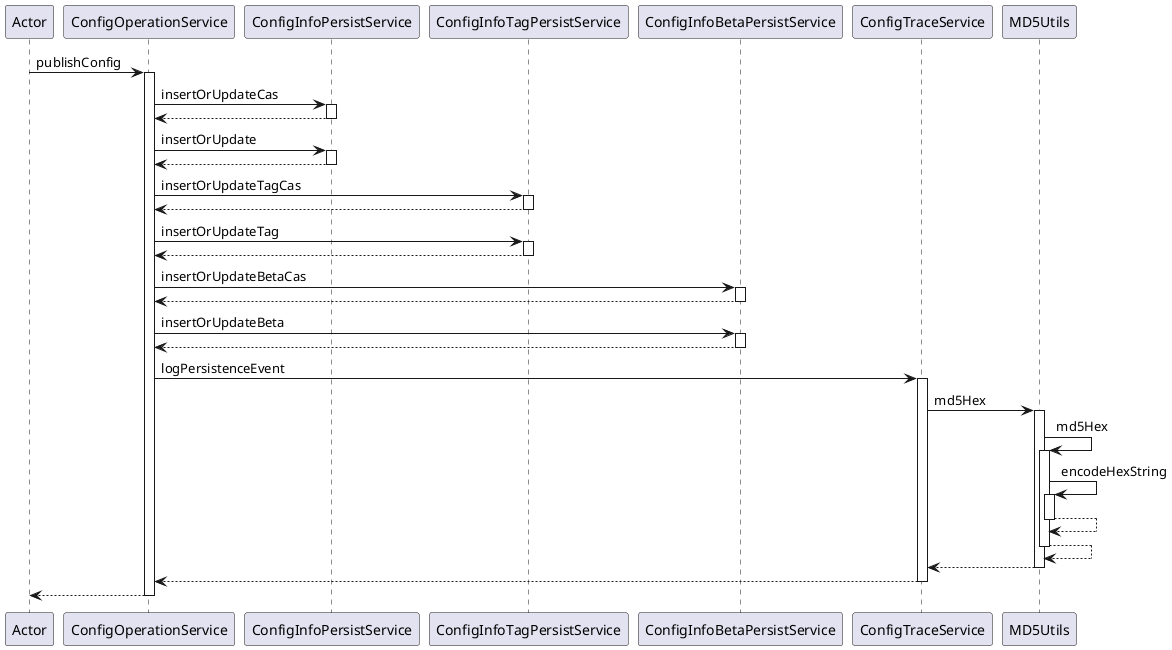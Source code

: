 @startuml
participant Actor
Actor -> ConfigOperationService : publishConfig
activate ConfigOperationService
ConfigOperationService -> ConfigInfoPersistService : insertOrUpdateCas
activate ConfigInfoPersistService
ConfigInfoPersistService --> ConfigOperationService
deactivate ConfigInfoPersistService
ConfigOperationService -> ConfigInfoPersistService : insertOrUpdate
activate ConfigInfoPersistService
ConfigInfoPersistService --> ConfigOperationService
deactivate ConfigInfoPersistService
ConfigOperationService -> ConfigInfoTagPersistService : insertOrUpdateTagCas
activate ConfigInfoTagPersistService
ConfigInfoTagPersistService --> ConfigOperationService
deactivate ConfigInfoTagPersistService
ConfigOperationService -> ConfigInfoTagPersistService : insertOrUpdateTag
activate ConfigInfoTagPersistService
ConfigInfoTagPersistService --> ConfigOperationService
deactivate ConfigInfoTagPersistService
ConfigOperationService -> ConfigInfoBetaPersistService : insertOrUpdateBetaCas
activate ConfigInfoBetaPersistService
ConfigInfoBetaPersistService --> ConfigOperationService
deactivate ConfigInfoBetaPersistService
ConfigOperationService -> ConfigInfoBetaPersistService : insertOrUpdateBeta
activate ConfigInfoBetaPersistService
ConfigInfoBetaPersistService --> ConfigOperationService
deactivate ConfigInfoBetaPersistService
ConfigOperationService -> ConfigTraceService : logPersistenceEvent
activate ConfigTraceService
ConfigTraceService -> MD5Utils : md5Hex
activate MD5Utils
MD5Utils -> MD5Utils : md5Hex
activate MD5Utils
MD5Utils -> MD5Utils : encodeHexString
activate MD5Utils
MD5Utils --> MD5Utils
deactivate MD5Utils
MD5Utils --> MD5Utils
deactivate MD5Utils
MD5Utils --> ConfigTraceService
deactivate MD5Utils
ConfigTraceService --> ConfigOperationService
deactivate ConfigTraceService
return
@enduml
